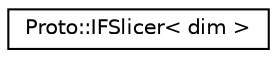 digraph "Graphical Class Hierarchy"
{
  edge [fontname="Helvetica",fontsize="10",labelfontname="Helvetica",labelfontsize="10"];
  node [fontname="Helvetica",fontsize="10",shape=record];
  rankdir="LR";
  Node0 [label="Proto::IFSlicer\< dim \>",height=0.2,width=0.4,color="black", fillcolor="white", style="filled",URL="$classProto_1_1IFSlicer.html"];
}
